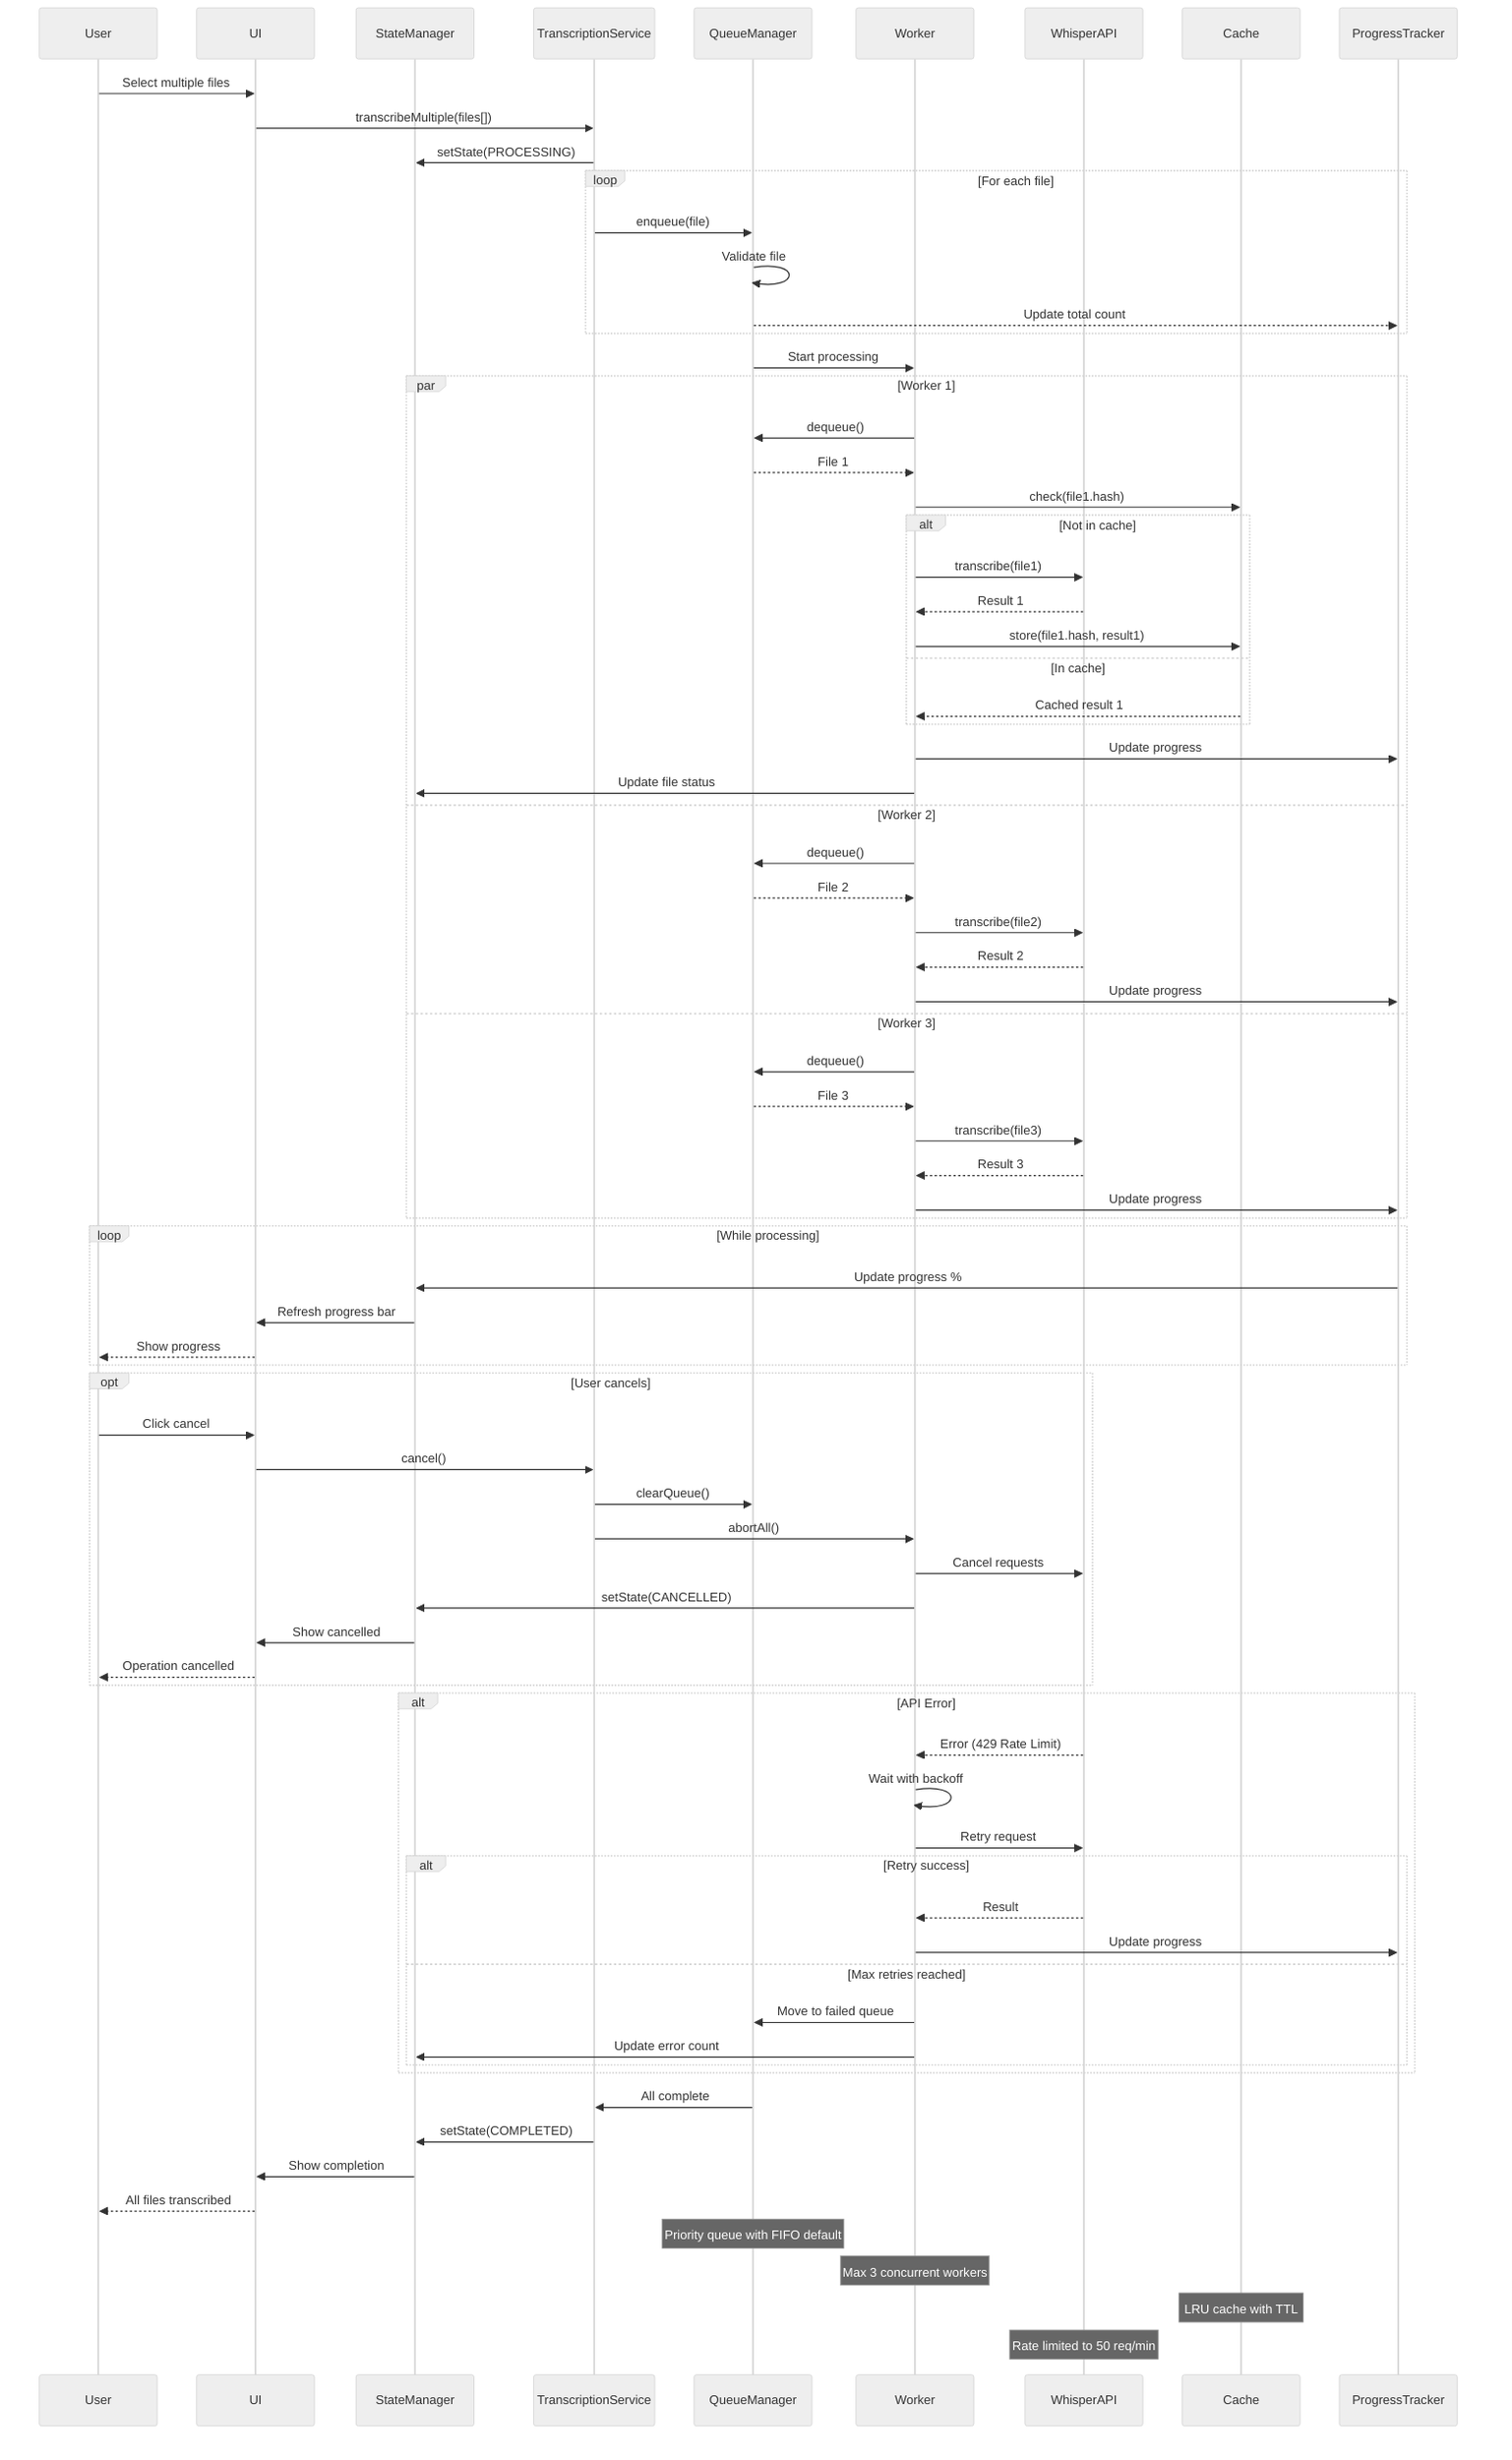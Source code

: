 %%{init: {'theme':'neutral'}}%%

sequenceDiagram
    participant User
    participant UI
    participant StateManager
    participant TranscriptionService
    participant QueueManager
    participant Worker
    participant WhisperAPI
    participant Cache
    participant ProgressTracker
    
    %% Async processing initiation
    User->>UI: Select multiple files
    UI->>TranscriptionService: transcribeMultiple(files[])
    TranscriptionService->>StateManager: setState(PROCESSING)
    
    %% Queue management
    loop For each file
        TranscriptionService->>QueueManager: enqueue(file)
        QueueManager->>QueueManager: Validate file
        QueueManager-->>ProgressTracker: Update total count
    end
    
    QueueManager->>Worker: Start processing
    
    %% Parallel processing with concurrency control
    par Worker 1
        Worker->>QueueManager: dequeue()
        QueueManager-->>Worker: File 1
        Worker->>Cache: check(file1.hash)
        alt Not in cache
            Worker->>WhisperAPI: transcribe(file1)
            WhisperAPI-->>Worker: Result 1
            Worker->>Cache: store(file1.hash, result1)
        else In cache
            Cache-->>Worker: Cached result 1
        end
        Worker->>ProgressTracker: Update progress
        Worker->>StateManager: Update file status
    and Worker 2
        Worker->>QueueManager: dequeue()
        QueueManager-->>Worker: File 2
        Worker->>WhisperAPI: transcribe(file2)
        WhisperAPI-->>Worker: Result 2
        Worker->>ProgressTracker: Update progress
    and Worker 3
        Worker->>QueueManager: dequeue()
        QueueManager-->>Worker: File 3
        Worker->>WhisperAPI: transcribe(file3)
        WhisperAPI-->>Worker: Result 3
        Worker->>ProgressTracker: Update progress
    end
    
    %% Progress updates
    loop While processing
        ProgressTracker->>StateManager: Update progress %
        StateManager->>UI: Refresh progress bar
        UI-->>User: Show progress
    end
    
    %% Cancellation handling
    opt User cancels
        User->>UI: Click cancel
        UI->>TranscriptionService: cancel()
        TranscriptionService->>QueueManager: clearQueue()
        TranscriptionService->>Worker: abortAll()
        Worker->>WhisperAPI: Cancel requests
        Worker->>StateManager: setState(CANCELLED)
        StateManager->>UI: Show cancelled
        UI-->>User: Operation cancelled
    end
    
    %% Error handling with retry
    alt API Error
        WhisperAPI-->>Worker: Error (429 Rate Limit)
        Worker->>Worker: Wait with backoff
        Worker->>WhisperAPI: Retry request
        alt Retry success
            WhisperAPI-->>Worker: Result
            Worker->>ProgressTracker: Update progress
        else Max retries reached
            Worker->>QueueManager: Move to failed queue
            Worker->>StateManager: Update error count
        end
    end
    
    %% Completion
    QueueManager->>TranscriptionService: All complete
    TranscriptionService->>StateManager: setState(COMPLETED)
    StateManager->>UI: Show completion
    UI-->>User: All files transcribed
    
    Note over QueueManager: Priority queue with FIFO default
    Note over Worker: Max 3 concurrent workers
    Note over Cache: LRU cache with TTL
    Note over WhisperAPI: Rate limited to 50 req/min
